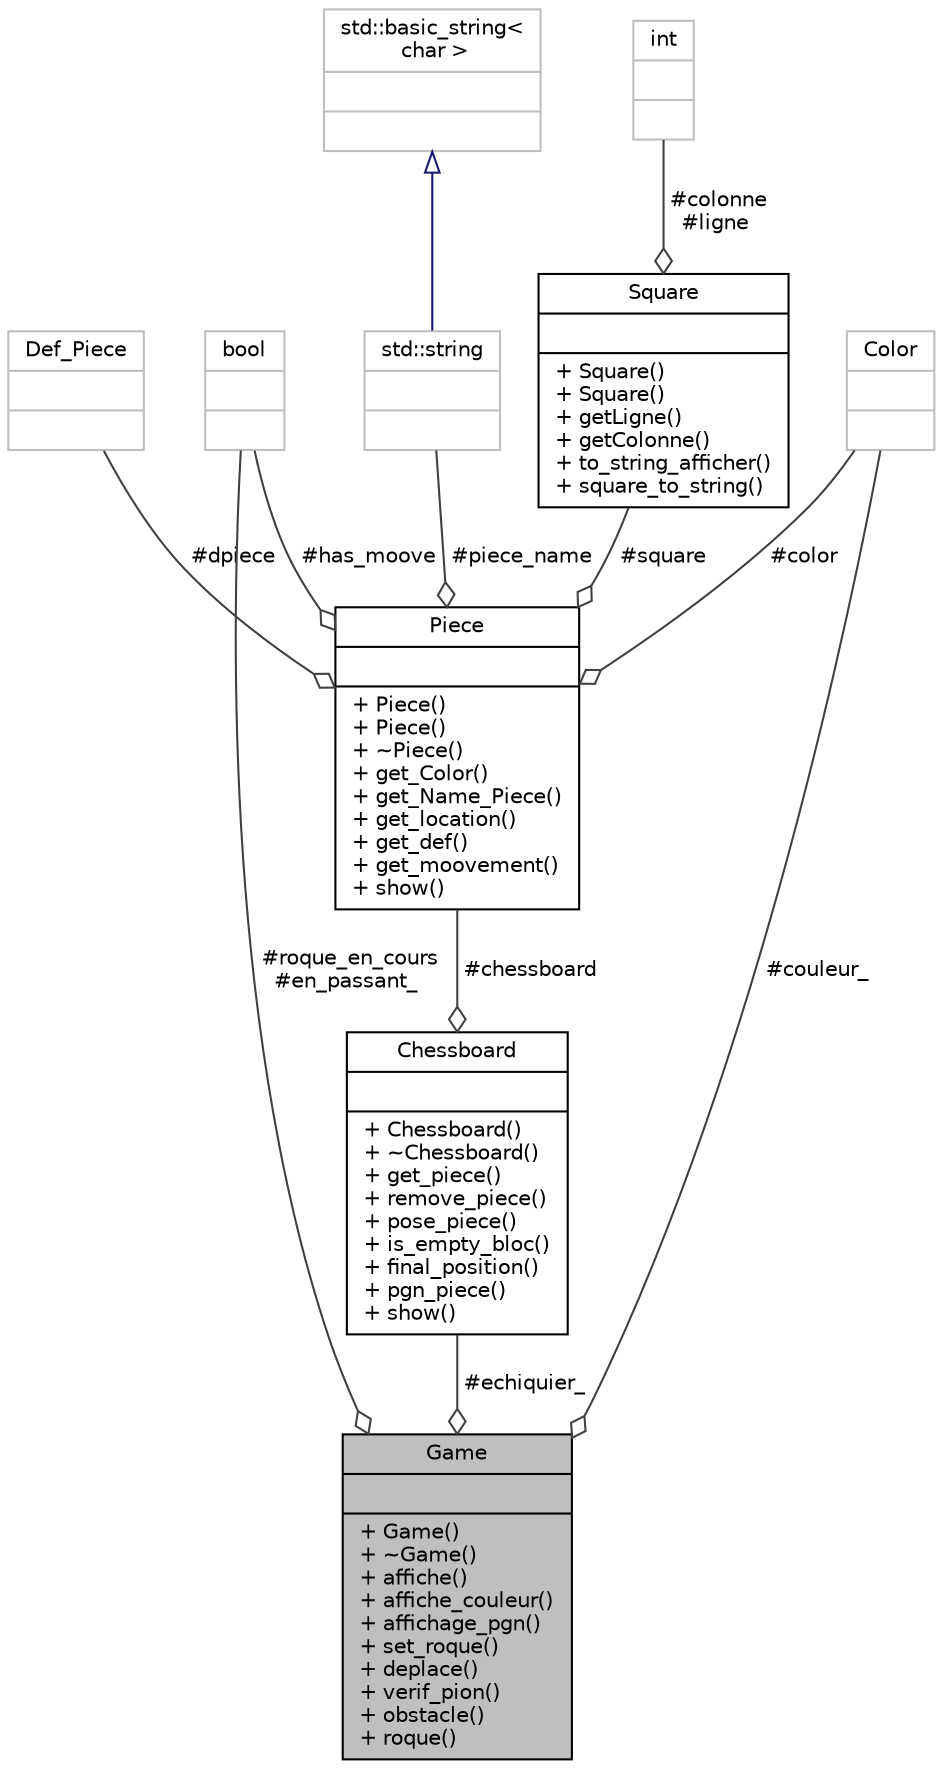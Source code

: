 digraph "Game"
{
 // LATEX_PDF_SIZE
  edge [fontname="Helvetica",fontsize="10",labelfontname="Helvetica",labelfontsize="10"];
  node [fontname="Helvetica",fontsize="10",shape=record];
  Node1 [label="{Game\n||+ Game()\l+ ~Game()\l+ affiche()\l+ affiche_couleur()\l+ affichage_pgn()\l+ set_roque()\l+ deplace()\l+ verif_pion()\l+ obstacle()\l+ roque()\l}",height=0.2,width=0.4,color="black", fillcolor="grey75", style="filled", fontcolor="black",tooltip="cette classe a pour vocation d'interagir avec l'utilisateur. Elle gère la gestion des coups et l'affi..."];
  Node2 -> Node1 [color="grey25",fontsize="10",style="solid",label=" #echiquier_" ,arrowhead="odiamond",fontname="Helvetica"];
  Node2 [label="{Chessboard\n||+ Chessboard()\l+ ~Chessboard()\l+ get_piece()\l+ remove_piece()\l+ pose_piece()\l+ is_empty_bloc()\l+ final_position()\l+ pgn_piece()\l+ show()\l}",height=0.2,width=0.4,color="black", fillcolor="white", style="filled",URL="$df/d81/classChessboard.html",tooltip="Cette classe a pour vocation de manipuler l'échiquier. Elle a pour rôle de l'initialiser et de mainte..."];
  Node3 -> Node2 [color="grey25",fontsize="10",style="solid",label=" #chessboard" ,arrowhead="odiamond",fontname="Helvetica"];
  Node3 [label="{Piece\n||+ Piece()\l+ Piece()\l+ ~Piece()\l+ get_Color()\l+ get_Name_Piece()\l+ get_location()\l+ get_def()\l+ get_moovement()\l+ show()\l}",height=0.2,width=0.4,color="black", fillcolor="white", style="filled",URL="$d5/df0/classPiece.html",tooltip="Cette classe va gérer les différentes pièces présentes sur l'échiquier et leurs couleurs à chacunes."];
  Node4 -> Node3 [color="grey25",fontsize="10",style="solid",label=" #dpiece" ,arrowhead="odiamond",fontname="Helvetica"];
  Node4 [label="{Def_Piece\n||}",height=0.2,width=0.4,color="grey75", fillcolor="white", style="filled",tooltip=" "];
  Node5 -> Node3 [color="grey25",fontsize="10",style="solid",label=" #has_moove" ,arrowhead="odiamond",fontname="Helvetica"];
  Node5 [label="{bool\n||}",height=0.2,width=0.4,color="grey75", fillcolor="white", style="filled",tooltip=" "];
  Node6 -> Node3 [color="grey25",fontsize="10",style="solid",label=" #piece_name" ,arrowhead="odiamond",fontname="Helvetica"];
  Node6 [label="{std::string\n||}",height=0.2,width=0.4,color="grey75", fillcolor="white", style="filled",tooltip="STL class."];
  Node7 -> Node6 [dir="back",color="midnightblue",fontsize="10",style="solid",arrowtail="onormal",fontname="Helvetica"];
  Node7 [label="{std::basic_string\<\l char \>\n||}",height=0.2,width=0.4,color="grey75", fillcolor="white", style="filled",tooltip="STL class."];
  Node8 -> Node3 [color="grey25",fontsize="10",style="solid",label=" #square" ,arrowhead="odiamond",fontname="Helvetica"];
  Node8 [label="{Square\n||+ Square()\l+ Square()\l+ getLigne()\l+ getColonne()\l+ to_string_afficher()\l+ square_to_string()\l}",height=0.2,width=0.4,color="black", fillcolor="white", style="filled",URL="$d3/d72/classSquare.html",tooltip="Cette classe a pour vocation de représenter l'état et la position d'une pièce."];
  Node9 -> Node8 [color="grey25",fontsize="10",style="solid",label=" #colonne\n#ligne" ,arrowhead="odiamond",fontname="Helvetica"];
  Node9 [label="{int\n||}",height=0.2,width=0.4,color="grey75", fillcolor="white", style="filled",tooltip=" "];
  Node10 -> Node3 [color="grey25",fontsize="10",style="solid",label=" #color" ,arrowhead="odiamond",fontname="Helvetica"];
  Node10 [label="{Color\n||}",height=0.2,width=0.4,color="grey75", fillcolor="white", style="filled",tooltip=" "];
  Node5 -> Node1 [color="grey25",fontsize="10",style="solid",label=" #roque_en_cours\n#en_passant_" ,arrowhead="odiamond",fontname="Helvetica"];
  Node10 -> Node1 [color="grey25",fontsize="10",style="solid",label=" #couleur_" ,arrowhead="odiamond",fontname="Helvetica"];
}
